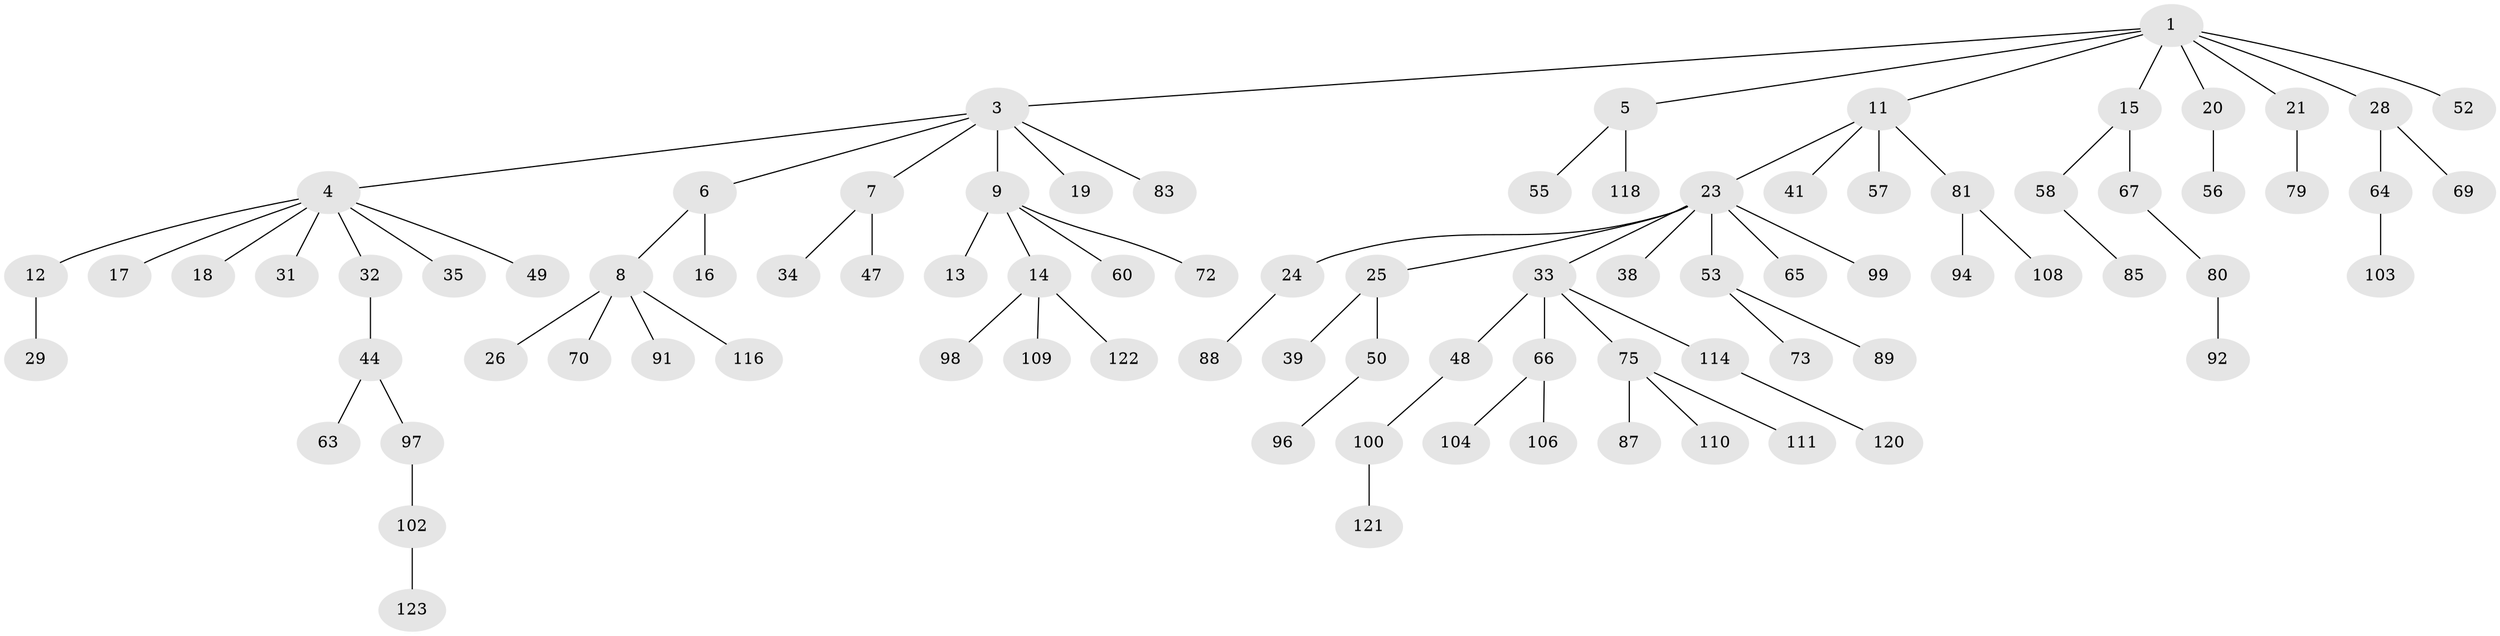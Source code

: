// original degree distribution, {4: 0.08943089430894309, 6: 0.024390243902439025, 7: 0.008130081300813009, 2: 0.2926829268292683, 1: 0.4796747967479675, 3: 0.0975609756097561, 8: 0.008130081300813009}
// Generated by graph-tools (version 1.1) at 2025/11/02/27/25 16:11:26]
// undirected, 86 vertices, 85 edges
graph export_dot {
graph [start="1"]
  node [color=gray90,style=filled];
  1 [super="+2"];
  3 [super="+37"];
  4 [super="+10"];
  5 [super="+30"];
  6 [super="+107"];
  7 [super="+95"];
  8 [super="+45"];
  9 [super="+54"];
  11 [super="+22"];
  12;
  13;
  14 [super="+78"];
  15 [super="+101"];
  16 [super="+27"];
  17 [super="+51"];
  18 [super="+59"];
  19 [super="+105"];
  20;
  21;
  23 [super="+36"];
  24 [super="+61"];
  25 [super="+42"];
  26;
  28;
  29 [super="+93"];
  31 [super="+40"];
  32;
  33 [super="+62"];
  34 [super="+43"];
  35;
  38 [super="+46"];
  39;
  41 [super="+74"];
  44 [super="+71"];
  47;
  48;
  49 [super="+112"];
  50;
  52;
  53 [super="+117"];
  55;
  56 [super="+86"];
  57;
  58 [super="+84"];
  60;
  63 [super="+68"];
  64 [super="+90"];
  65;
  66;
  67 [super="+77"];
  69;
  70;
  72;
  73;
  75 [super="+76"];
  79 [super="+82"];
  80 [super="+119"];
  81 [super="+113"];
  83;
  85;
  87;
  88;
  89;
  91;
  92;
  94;
  96;
  97;
  98;
  99;
  100;
  102 [super="+115"];
  103;
  104;
  106;
  108;
  109;
  110;
  111;
  114;
  116;
  118;
  120;
  121;
  122;
  123;
  1 -- 15;
  1 -- 28;
  1 -- 52;
  1 -- 3;
  1 -- 20;
  1 -- 5;
  1 -- 21;
  1 -- 11;
  3 -- 4;
  3 -- 6;
  3 -- 7;
  3 -- 9;
  3 -- 19;
  3 -- 83;
  4 -- 18;
  4 -- 32;
  4 -- 17;
  4 -- 49;
  4 -- 35;
  4 -- 12;
  4 -- 31;
  5 -- 118;
  5 -- 55;
  6 -- 8;
  6 -- 16;
  7 -- 34;
  7 -- 47;
  8 -- 26;
  8 -- 91;
  8 -- 116;
  8 -- 70;
  9 -- 13;
  9 -- 14;
  9 -- 60;
  9 -- 72;
  11 -- 23;
  11 -- 41;
  11 -- 81;
  11 -- 57;
  12 -- 29;
  14 -- 98;
  14 -- 109;
  14 -- 122;
  15 -- 58;
  15 -- 67;
  20 -- 56;
  21 -- 79;
  23 -- 24;
  23 -- 25;
  23 -- 33;
  23 -- 38;
  23 -- 53;
  23 -- 65;
  23 -- 99;
  24 -- 88;
  25 -- 39;
  25 -- 50;
  28 -- 64;
  28 -- 69;
  32 -- 44;
  33 -- 48;
  33 -- 75;
  33 -- 66;
  33 -- 114;
  44 -- 63;
  44 -- 97;
  48 -- 100;
  50 -- 96;
  53 -- 73;
  53 -- 89;
  58 -- 85;
  64 -- 103;
  66 -- 104;
  66 -- 106;
  67 -- 80;
  75 -- 110;
  75 -- 87;
  75 -- 111;
  80 -- 92;
  81 -- 94;
  81 -- 108;
  97 -- 102;
  100 -- 121;
  102 -- 123;
  114 -- 120;
}

